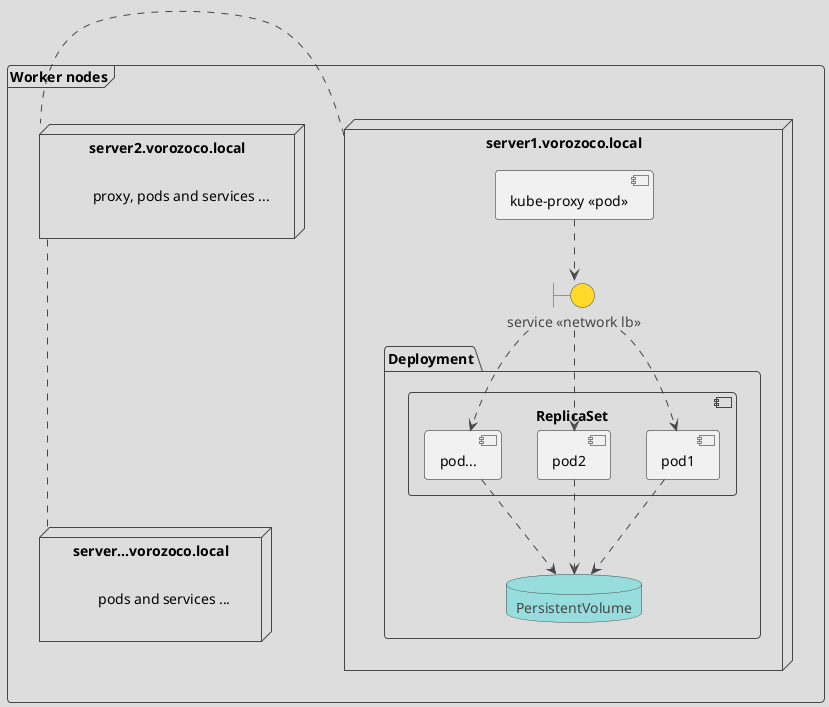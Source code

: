 @startuml
!theme toy

frame workernodes as "Worker nodes"{
node server1 as "server1.vorozoco.local"{

package Deployment {


     component rs as "ReplicaSet"{
    
        component pod1

        component pod2 

        component pod3 as "pod..."

        
    }

    database PersistentVolume as "PersistentVolume"
}

boundary service as "service <<network lb>>"

component kubeproxy1 as "kube-proxy <<pod>>"
}

node server2 as "server2.vorozoco.local"{
    label "proxy, pods and services ..."
}

node servern as "server...vorozoco.local"{
    label "pods and services ..."
}
service ..> pod1
service ..> pod2
service ..> pod3

pod1 ..> PersistentVolume
pod2 ..> PersistentVolume
pod3 ..> PersistentVolume

server1 ...right.. server2
server2 ..down.. servern

kubeproxy1 ..> service

}



@enduml
